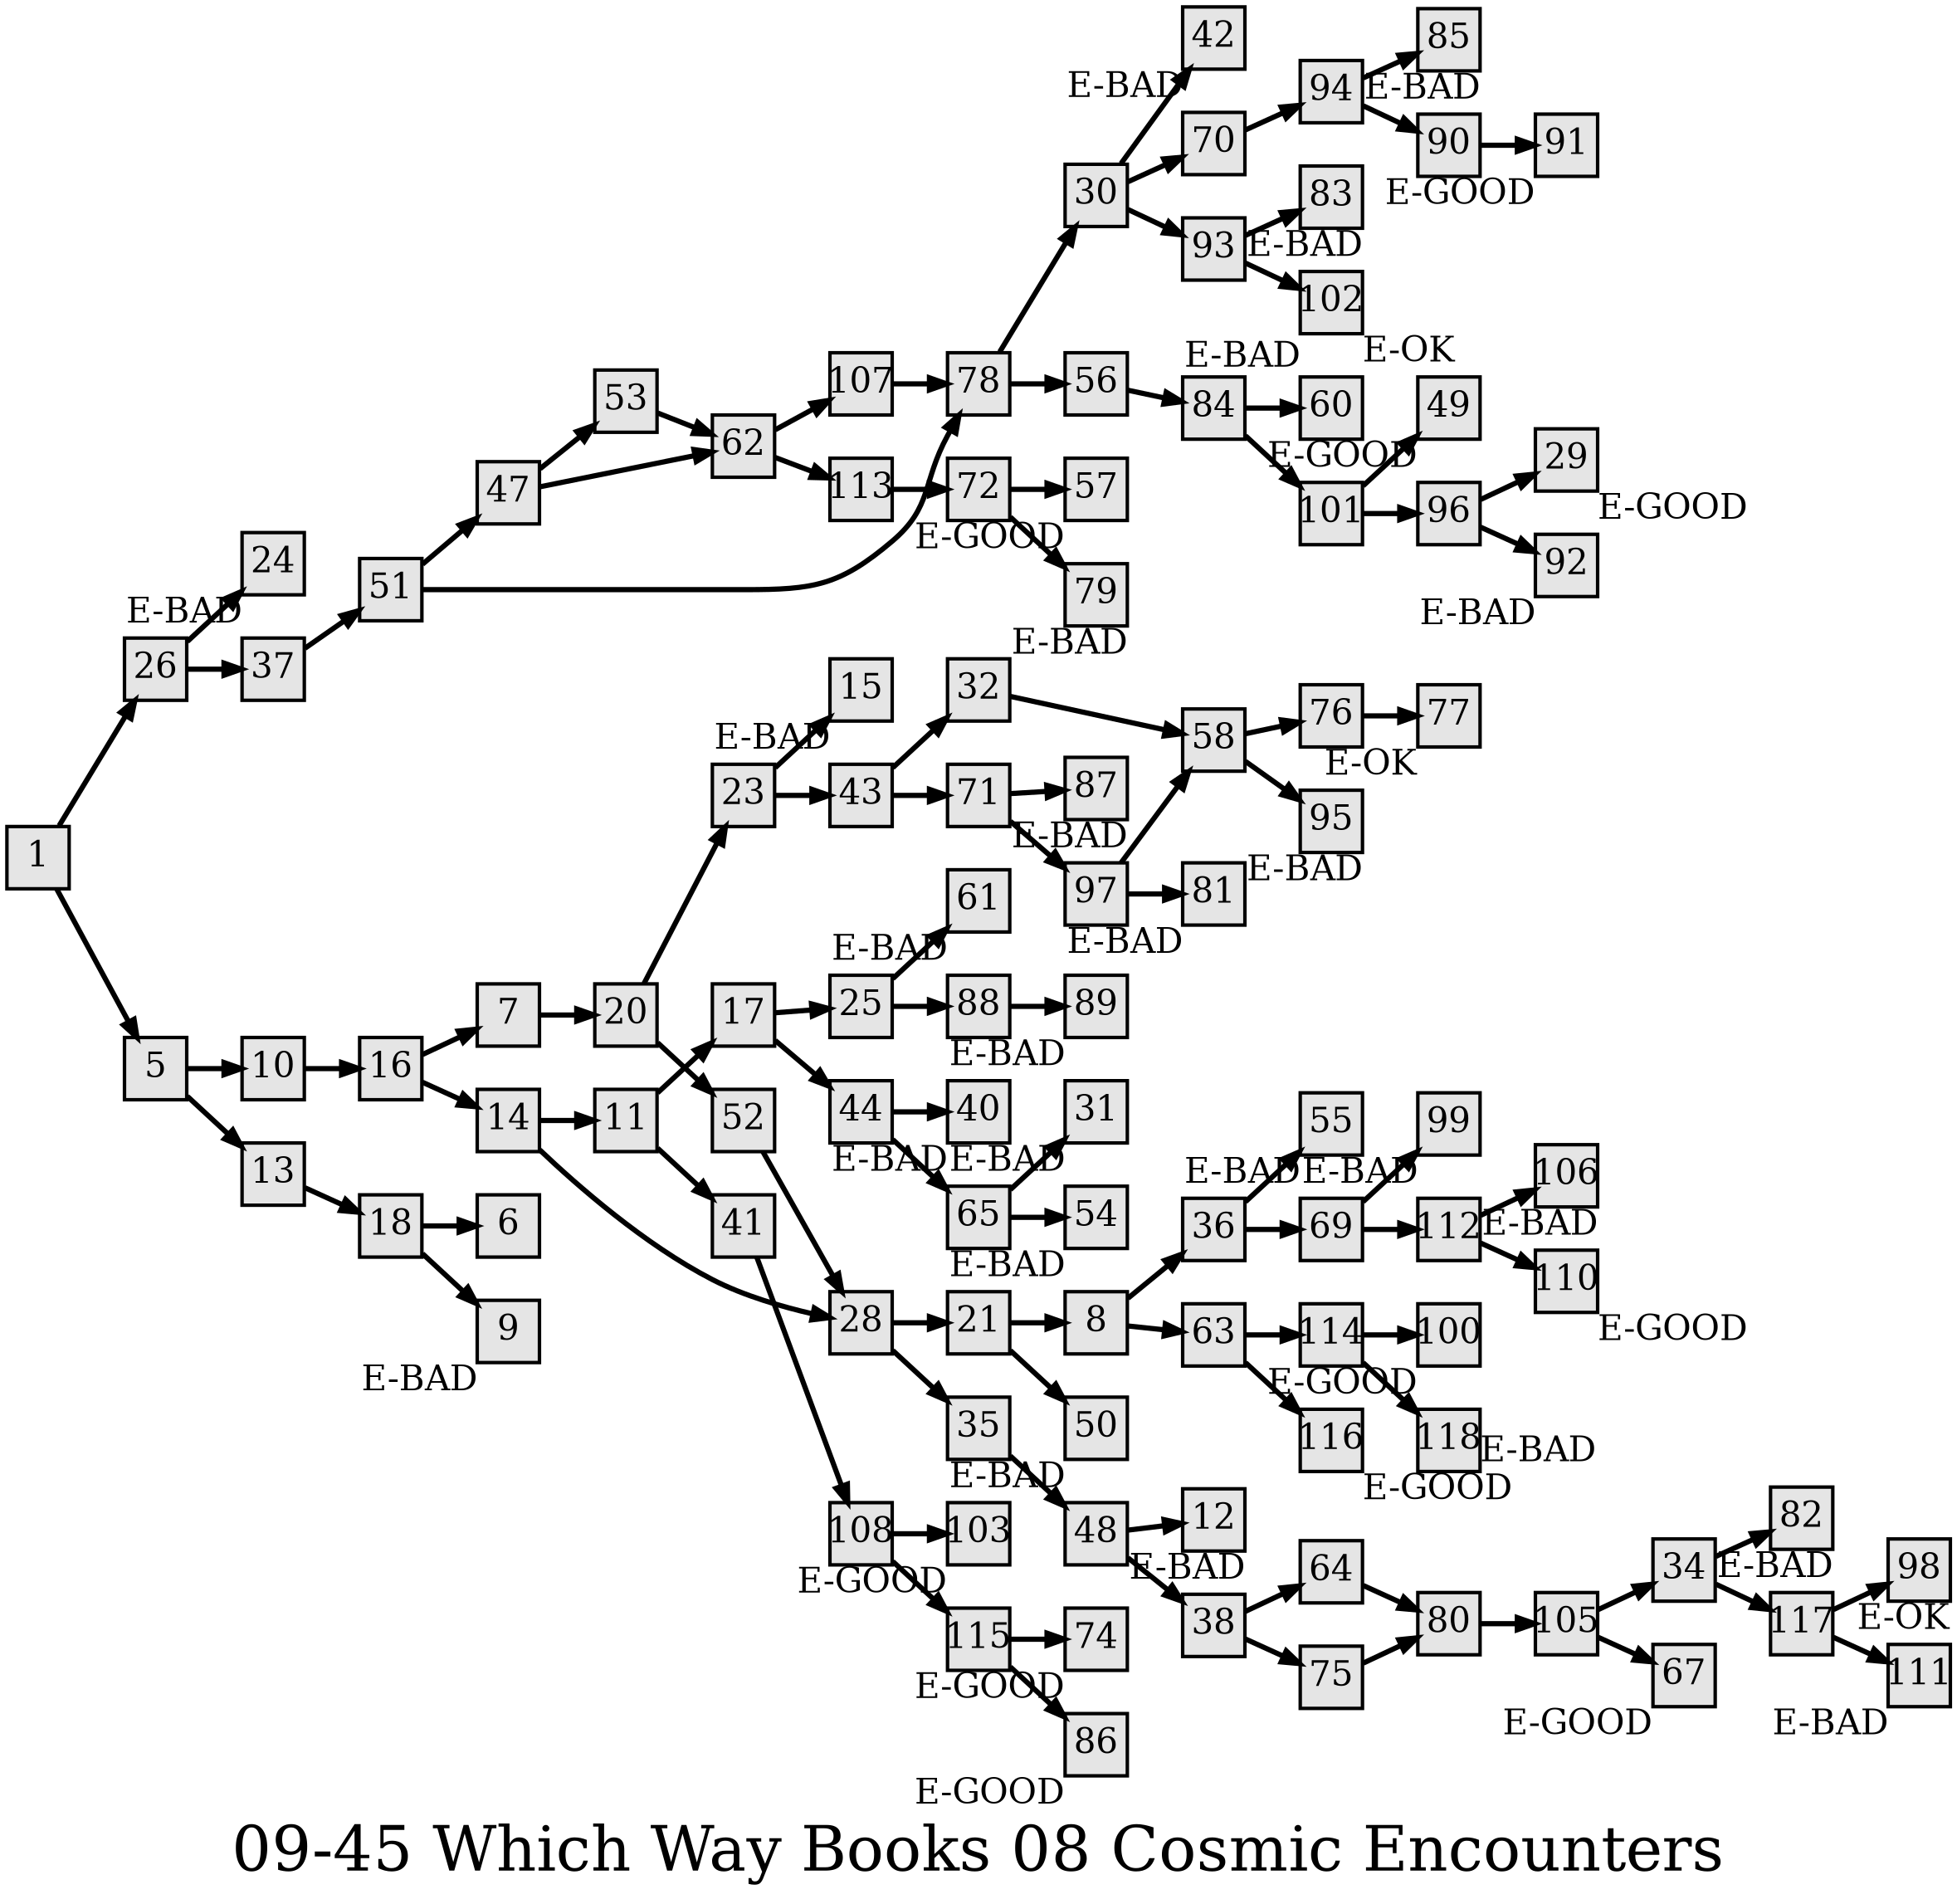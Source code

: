 digraph g{
  graph [ label="09-45 Which Way Books 08 Cosmic Encounters" rankdir=LR, ordering=out, fontsize=36, nodesep="0.35", ranksep="0.45"];
  node  [shape=rect, penwidth=2, fontsize=20, style=filled, fillcolor=grey90, margin="0,0", labelfloat=true, regular=true, fixedsize=true];
  edge  [labelfloat=true, penwidth=3, fontsize=12];
  // ---;
  // group  : Katz;
  // id     :;
  // gbid   :;
  // series :;
  // title  :;
  // author :;
  // credit:;
  // - name : Juliet Way-Henthorne;
  // role : encoder;
  // date : 2017-09-01;
  // - name : Jeremy Douglass;
  // role : editor;
  // date : 2017-10-19;
  // render:;
  // - name   : small;
  // styles : gvStyles-small.txt;
  // engine : dot;
  // comment: >;
  
  // ---;
  
  // From | To | Label;
  
  1 -> 26;
  1 -> 5;
  5 -> 10;
  5 -> 13;
  7 -> 20;
  8 -> 36;
  8 -> 63;
  9	[ xlabel="E-BAD" ];
  10 -> 16;
  11 -> 17;
  11 -> 41;
  12	[ xlabel="E-BAD" ];
  13 -> 18;
  14 -> 11;
  14 -> 28;
  15	[ xlabel="E-BAD" ];
  16 -> 7;
  16 -> 14;
  17 -> 25;
  17 -> 44;
  18 -> 6;
  18 -> 9;
  20 -> 23;
  20 -> 52;
  21 -> 8;
  21 -> 50;
  23 -> 15;
  23 -> 43;
  24	[ xlabel="E-BAD" ];
  25 -> 61;
  25 -> 88;
  26 -> 24;
  26 -> 37;
  28 -> 21;
  28 -> 35;
  29	[ xlabel="E-GOOD" ];
  30 -> 42;
  30 -> 70;
  30 -> 93;
  31	[ xlabel="E-BAD" ];
  32 -> 58;
  34 -> 82;
  34 -> 117;
  35 -> 48;
  36 -> 55;
  36 -> 69;
  37 -> 51;
  38 -> 64;
  38 -> 75;
  40	[ xlabel="E-BAD" ];
  41 -> 108;
  42	[ xlabel="E-BAD" ];
  43 -> 32;
  43 -> 71;
  44 -> 40;
  44 -> 65;
  47 -> 53;
  47 -> 62;
  48 -> 12;
  48 -> 38;
  49	[ xlabel="E-GOOD" ];
  50	[ xlabel="E-BAD" ];
  51 -> 47;
  51 -> 78;
  52 -> 28;
  53 -> 62;
  54	[ xlabel="E-BAD" ];
  55	[ xlabel="E-BAD" ];
  56 -> 84;
  57	[ xlabel="E-GOOD" ];
  58 -> 76;
  58 -> 95;
  60	[ xlabel="E-BAD" ];
  61	[ xlabel="E-BAD" ];
  62 -> 107;
  62 -> 113;
  63 -> 114;
  63 -> 116;
  64 -> 80;
  65 -> 31;
  65 -> 54;
  67	[ xlabel="E-GOOD" ];
  69 -> 99;
  69 -> 112;
  70 -> 94;
  71 -> 87;
  71 -> 97;
  72 -> 57;
  72 -> 79;
  74	[ xlabel="E-GOOD" ];
  75 -> 80;
  76 -> 77;
  77	[ xlabel="E-OK" ];
  78 -> 30;
  78 -> 56;
  79	[ xlabel="E-BAD" ];
  80 -> 105;
  81	[ xlabel="E-BAD" ];
  82	[ xlabel="E-BAD" ];
  83	[ xlabel="E-BAD" ];
  84 -> 60;
  84 -> 101;
  85	[ xlabel="E-BAD" ];
  86	[ xlabel="E-GOOD" ];
  87	[ xlabel="E-BAD" ];
  88 -> 89;
  89	[ xlabel="E-BAD" ];
  90 -> 91;
  91	[ xlabel="E-GOOD" ];
  92	[ xlabel="E-BAD" ];
  93 -> 83;
  93 -> 102;
  94 -> 85;
  94 -> 90;
  95	[ xlabel="E-BAD" ];
  96 -> 29;
  96 -> 92;
  97 -> 58;
  97 -> 81;
  98	[ xlabel="E-OK" ];
  99	[ xlabel="E-BAD" ];
  100	[ xlabel="E-GOOD" ];
  101 -> 49;
  101 -> 96;
  102	[ xlabel="E-OK" ];
  103	[ xlabel="E-GOOD" ];
  105 -> 34;
  105 -> 67;
  106	[ xlabel="E-BAD" ];
  107 -> 78;
  108 -> 103;
  108 -> 115;
  110	[ xlabel="E-GOOD" ];
  111	[ xlabel="E-BAD" ];
  112 -> 106;
  112 -> 110;
  113 -> 72;
  114 -> 100;
  114 -> 118;
  115 -> 74;
  115 -> 86;
  116	[ xlabel="E-GOOD" ];
  117 -> 98;
  117 -> 111;
  118	[ xlabel="E-BAD" ];
}


